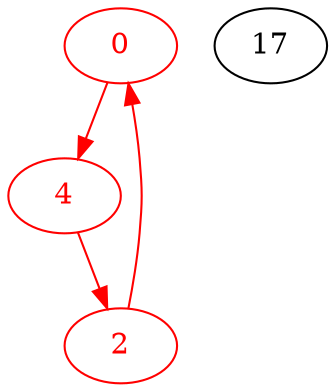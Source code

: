 digraph g{
node [color = red, fontcolor=red]; 0 2 4 ;
0 -> 4 [color=red] ;
2 -> 0 [color=red] ;
4 -> 2 [color=red] ;
node [color = black, fontcolor=black]; 17 ;
}
